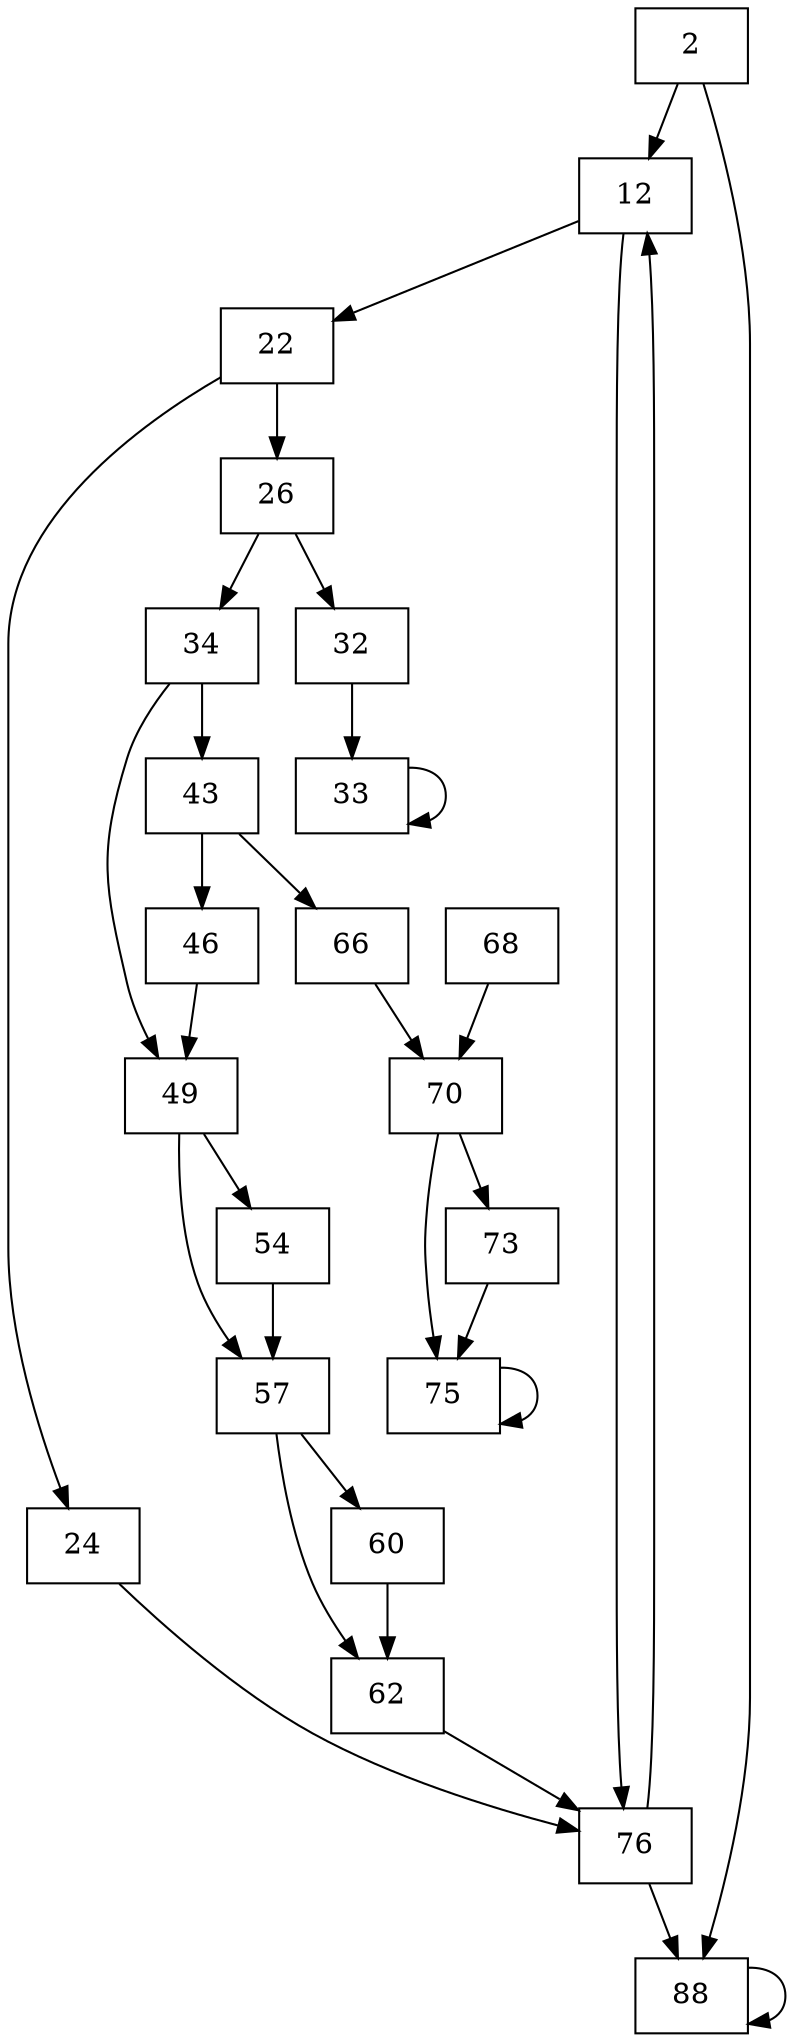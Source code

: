 digraph CFG {
    node[shape=box];

    2[label="2"];
    12[label="12"];
    22[label="22"];
    24[label="24"];
    26[label="26"];
    32[label="32"];
    33[label="33"];
    34[label="34"];
    43[label="43"];
    46[label="46"];
    49[label="49"];
    54[label="54"];
    57[label="57"];
    60[label="60"];
    62[label="62"];
    66[label="66"];
    68[label="68"];
    70[label="70"];
    73[label="73"];
    75[label="75"];
    76[label="76"];
    88[label="88"];

    2 -> 88;
    2 -> 12;

    12 -> 22;
    12 -> 76;

    22 -> 24;
    22 -> 26;

    24 -> 76;

    26 -> 32;
    26 -> 34;

    32 -> 33;

    33 -> 33;

    34 -> 43;
    34 -> 49;

    43 -> 46;
    43 -> 66;

    46 -> 49;

    49 -> 54;
    49 -> 57;

    54 -> 57;

    57 -> 60;
    57 -> 62;

    60 -> 62;

    62 -> 76;

    66 -> 70;

    68 -> 70;

    70 -> 75;
    70 -> 73;

    73 -> 75;

    75 -> 75;

    76 -> 12;
    76 -> 88;

    88 -> 88;
}